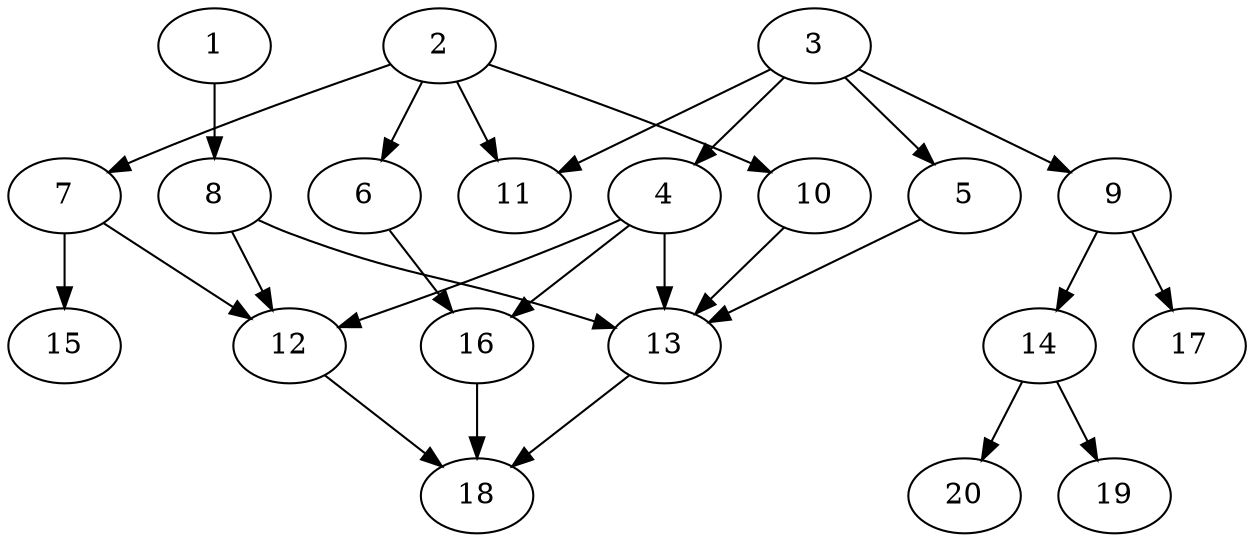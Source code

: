 // DAG automatically generated by daggen at Sat Jul 27 15:38:13 2019
// ./daggen --dot -n 20 --ccr 0.3 --fat 0.6 --regular 0.5 --density 0.4 --mindata 5242880 --maxdata 52428800 
digraph G {
  1 [size="138332160", alpha="0.07", expect_size="41499648"] 
  1 -> 8 [size ="41499648"]
  2 [size="158743893", alpha="0.04", expect_size="47623168"] 
  2 -> 6 [size ="47623168"]
  2 -> 7 [size ="47623168"]
  2 -> 10 [size ="47623168"]
  2 -> 11 [size ="47623168"]
  3 [size="42734933", alpha="0.13", expect_size="12820480"] 
  3 -> 4 [size ="12820480"]
  3 -> 5 [size ="12820480"]
  3 -> 9 [size ="12820480"]
  3 -> 11 [size ="12820480"]
  4 [size="145551360", alpha="0.19", expect_size="43665408"] 
  4 -> 12 [size ="43665408"]
  4 -> 13 [size ="43665408"]
  4 -> 16 [size ="43665408"]
  5 [size="96928427", alpha="0.13", expect_size="29078528"] 
  5 -> 13 [size ="29078528"]
  6 [size="148684800", alpha="0.17", expect_size="44605440"] 
  6 -> 16 [size ="44605440"]
  7 [size="112742400", alpha="0.17", expect_size="33822720"] 
  7 -> 12 [size ="33822720"]
  7 -> 15 [size ="33822720"]
  8 [size="29832533", alpha="0.19", expect_size="8949760"] 
  8 -> 12 [size ="8949760"]
  8 -> 13 [size ="8949760"]
  9 [size="129075200", alpha="0.13", expect_size="38722560"] 
  9 -> 14 [size ="38722560"]
  9 -> 17 [size ="38722560"]
  10 [size="137376427", alpha="0.05", expect_size="41212928"] 
  10 -> 13 [size ="41212928"]
  11 [size="116377600", alpha="0.14", expect_size="34913280"] 
  12 [size="174690987", alpha="0.04", expect_size="52407296"] 
  12 -> 18 [size ="52407296"]
  13 [size="46834347", alpha="0.14", expect_size="14050304"] 
  13 -> 18 [size ="14050304"]
  14 [size="150295893", alpha="0.05", expect_size="45088768"] 
  14 -> 19 [size ="45088768"]
  14 -> 20 [size ="45088768"]
  15 [size="141837653", alpha="0.11", expect_size="42551296"] 
  16 [size="83353600", alpha="0.02", expect_size="25006080"] 
  16 -> 18 [size ="25006080"]
  17 [size="63501653", alpha="0.16", expect_size="19050496"] 
  18 [size="36184747", alpha="0.04", expect_size="10855424"] 
  19 [size="31013547", alpha="0.01", expect_size="9304064"] 
  20 [size="133324800", alpha="0.15", expect_size="39997440"] 
}
